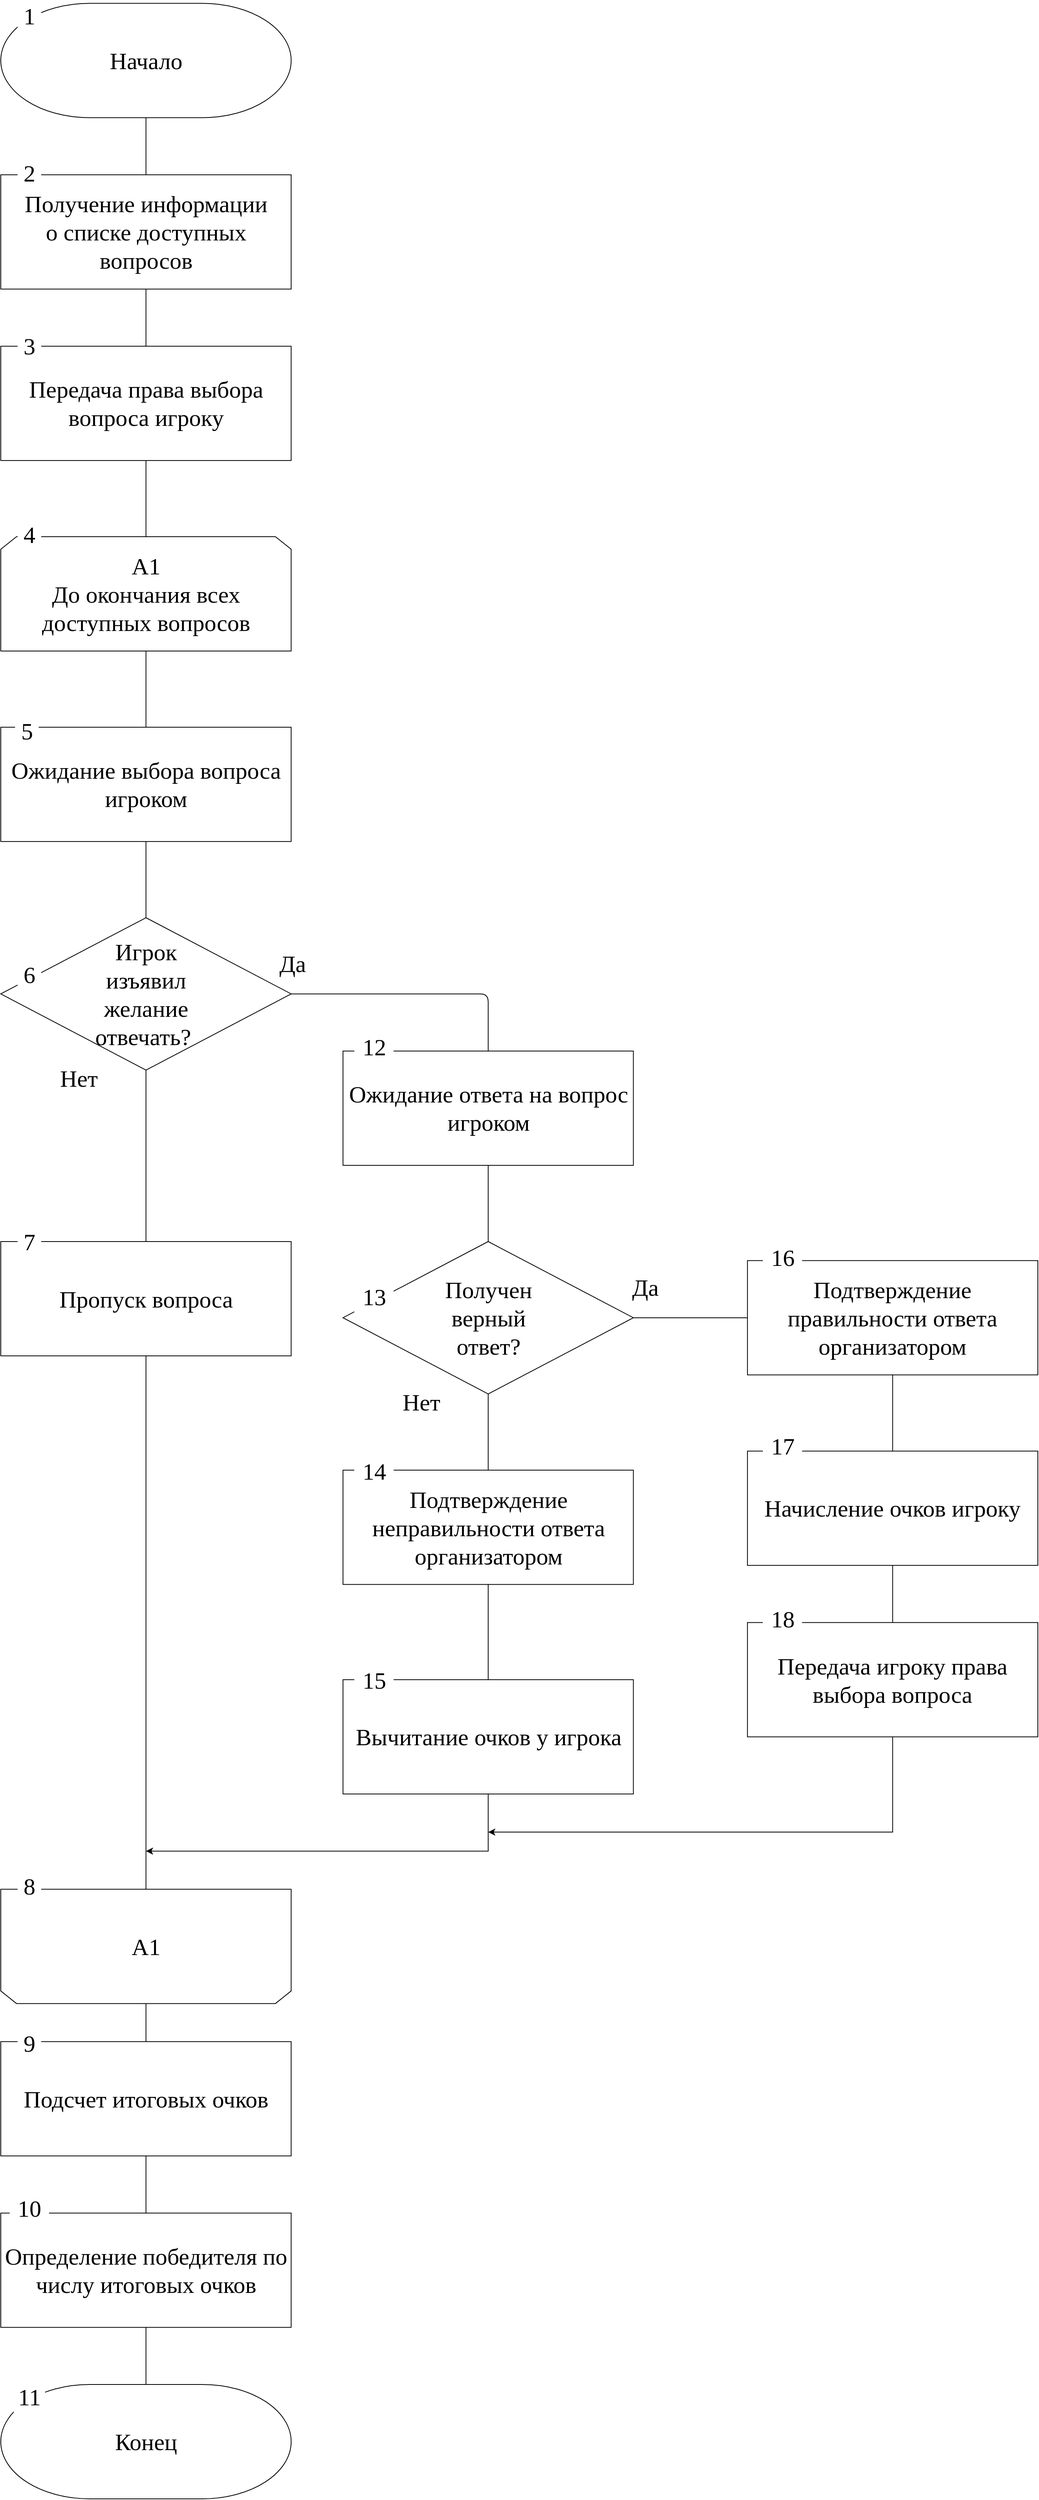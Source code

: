 <mxfile version="14.4.3" type="device"><diagram id="gBVzImfNDz74cVHBCHOD" name="Page-1"><mxGraphModel dx="2715" dy="2015" grid="1" gridSize="10" guides="1" tooltips="1" connect="1" arrows="1" fold="1" page="1" pageScale="1" pageWidth="2339" pageHeight="3300" math="0" shadow="0"><root><mxCell id="0"/><mxCell id="1" parent="0"/><mxCell id="wkiHpOZ1ZCbrlc2kg0uj-3" value="Получение информации&lt;br style=&quot;font-size: 30px;&quot;&gt;о списке доступных вопросов" style="rounded=0;whiteSpace=wrap;html=1;fontFamily=Times New Roman;fontSize=30;" parent="1" vertex="1"><mxGeometry x="320" y="252.424" width="369.6" height="145.455" as="geometry"/></mxCell><mxCell id="wkiHpOZ1ZCbrlc2kg0uj-20" style="edgeStyle=orthogonalEdgeStyle;rounded=1;orthogonalLoop=1;jettySize=auto;html=1;entryX=0.5;entryY=0;entryDx=0;entryDy=0;endArrow=none;fontFamily=Times New Roman;fontSize=30;" parent="1" source="wkiHpOZ1ZCbrlc2kg0uj-5" target="wkiHpOZ1ZCbrlc2kg0uj-3" edge="1"><mxGeometry x="320" y="10" as="geometry"/></mxCell><mxCell id="wkiHpOZ1ZCbrlc2kg0uj-5" value="Начало" style="strokeWidth=1;html=1;shape=mxgraph.flowchart.terminator;whiteSpace=wrap;fontStyle=0;fontFamily=Times New Roman;fontSize=30;" parent="1" vertex="1"><mxGeometry x="320" y="34.242" width="369.6" height="145.455" as="geometry"/></mxCell><mxCell id="wkiHpOZ1ZCbrlc2kg0uj-6" value="А1&lt;br style=&quot;font-size: 30px;&quot;&gt;До окончания всех доступных вопросов" style="shape=loopLimit;whiteSpace=wrap;html=1;strokeWidth=1;fontFamily=Times New Roman;fontSize=30;" parent="1" vertex="1"><mxGeometry x="320" y="713.03" width="369.6" height="145.455" as="geometry"/></mxCell><mxCell id="wkiHpOZ1ZCbrlc2kg0uj-7" value="Конец" style="strokeWidth=1;html=1;shape=mxgraph.flowchart.terminator;whiteSpace=wrap;fontStyle=0;fontFamily=Times New Roman;fontSize=30;" parent="1" vertex="1"><mxGeometry x="320" y="3064.545" width="369.6" height="145.455" as="geometry"/></mxCell><mxCell id="wkiHpOZ1ZCbrlc2kg0uj-8" value="Ожидание ответа на вопрос игроком" style="rounded=0;whiteSpace=wrap;html=1;fontFamily=Times New Roman;fontSize=30;" parent="1" vertex="1"><mxGeometry x="755.6" y="1367.576" width="369.6" height="145.455" as="geometry"/></mxCell><mxCell id="wkiHpOZ1ZCbrlc2kg0uj-10" value="Получен &lt;br style=&quot;font-size: 30px;&quot;&gt;верный &lt;br style=&quot;font-size: 30px;&quot;&gt;ответ?" style="rhombus;whiteSpace=wrap;html=1;strokeWidth=1;fontFamily=Times New Roman;fontSize=30;" parent="1" vertex="1"><mxGeometry x="755.6" y="1610" width="369.6" height="193.939" as="geometry"/></mxCell><mxCell id="wkiHpOZ1ZCbrlc2kg0uj-30" style="edgeStyle=orthogonalEdgeStyle;rounded=1;orthogonalLoop=1;jettySize=auto;html=1;entryX=0.5;entryY=0;entryDx=0;entryDy=0;endArrow=none;fontFamily=Times New Roman;fontSize=30;" parent="1" source="wkiHpOZ1ZCbrlc2kg0uj-8" target="wkiHpOZ1ZCbrlc2kg0uj-10" edge="1"><mxGeometry x="320" y="10" as="geometry"/></mxCell><mxCell id="wkiHpOZ1ZCbrlc2kg0uj-11" value="Ожидание выбора вопроса игроком" style="rounded=0;whiteSpace=wrap;html=1;fontFamily=Times New Roman;fontSize=30;" parent="1" vertex="1"><mxGeometry x="320" y="955.455" width="369.6" height="145.455" as="geometry"/></mxCell><mxCell id="wkiHpOZ1ZCbrlc2kg0uj-22" style="edgeStyle=orthogonalEdgeStyle;rounded=1;orthogonalLoop=1;jettySize=auto;html=1;entryX=0.5;entryY=0;entryDx=0;entryDy=0;endArrow=none;fontFamily=Times New Roman;fontSize=30;" parent="1" source="wkiHpOZ1ZCbrlc2kg0uj-6" target="wkiHpOZ1ZCbrlc2kg0uj-11" edge="1"><mxGeometry x="320" y="10" as="geometry"/></mxCell><mxCell id="wkiHpOZ1ZCbrlc2kg0uj-14" value="А1" style="shape=loopLimit;whiteSpace=wrap;html=1;strokeWidth=1;direction=west;fontFamily=Times New Roman;fontSize=30;" parent="1" vertex="1"><mxGeometry x="320" y="2434.242" width="369.6" height="145.455" as="geometry"/></mxCell><mxCell id="wkiHpOZ1ZCbrlc2kg0uj-43" style="edgeStyle=orthogonalEdgeStyle;rounded=1;orthogonalLoop=1;jettySize=auto;html=1;entryX=0.5;entryY=0;entryDx=0;entryDy=0;entryPerimeter=0;endArrow=none;fontFamily=Times New Roman;fontSize=30;" parent="1" source="wkiHpOZ1ZCbrlc2kg0uj-18" target="wkiHpOZ1ZCbrlc2kg0uj-7" edge="1"><mxGeometry x="320" y="10" as="geometry"/></mxCell><mxCell id="wkiHpOZ1ZCbrlc2kg0uj-18" value="Определение победителя по числу итоговых очков" style="rounded=0;whiteSpace=wrap;html=1;fontFamily=Times New Roman;fontSize=30;" parent="1" vertex="1"><mxGeometry x="320" y="2846.364" width="369.6" height="145.455" as="geometry"/></mxCell><mxCell id="wkiHpOZ1ZCbrlc2kg0uj-19" value="Подтверждение неправильности ответа организатором" style="rounded=0;whiteSpace=wrap;html=1;fontFamily=Times New Roman;fontSize=30;" parent="1" vertex="1"><mxGeometry x="755.6" y="1900.909" width="369.6" height="145.455" as="geometry"/></mxCell><mxCell id="wkiHpOZ1ZCbrlc2kg0uj-27" style="edgeStyle=orthogonalEdgeStyle;rounded=1;orthogonalLoop=1;jettySize=auto;html=1;endArrow=none;fontFamily=Times New Roman;fontSize=30;" parent="1" source="wkiHpOZ1ZCbrlc2kg0uj-10" target="wkiHpOZ1ZCbrlc2kg0uj-19" edge="1"><mxGeometry x="320" y="10" as="geometry"/></mxCell><mxCell id="wkiHpOZ1ZCbrlc2kg0uj-47" value="Да" style="text;html=1;align=center;verticalAlign=middle;resizable=0;points=[];autosize=1;fontFamily=Times New Roman;fontSize=30;" parent="1" vertex="1"><mxGeometry x="1115.2" y="1648.485" width="50" height="40" as="geometry"/></mxCell><mxCell id="wkiHpOZ1ZCbrlc2kg0uj-48" value="Нет" style="text;html=1;align=center;verticalAlign=middle;resizable=0;points=[];autosize=1;fontFamily=Times New Roman;fontSize=30;" parent="1" vertex="1"><mxGeometry x="824.8" y="1793.939" width="60" height="40" as="geometry"/></mxCell><mxCell id="wkiHpOZ1ZCbrlc2kg0uj-53" value="1" style="text;html=1;align=center;verticalAlign=middle;resizable=0;points=[];autosize=1;fillColor=#ffffff;fontFamily=Times New Roman;fontSize=30;" parent="1" vertex="1"><mxGeometry x="341.4" y="30" width="30" height="40" as="geometry"/></mxCell><mxCell id="wkiHpOZ1ZCbrlc2kg0uj-54" value="2" style="text;html=1;align=center;verticalAlign=middle;resizable=0;points=[];autosize=1;fillColor=#ffffff;fontFamily=Times New Roman;fontSize=30;" parent="1" vertex="1"><mxGeometry x="341.4" y="230.002" width="30" height="40" as="geometry"/></mxCell><mxCell id="wkiHpOZ1ZCbrlc2kg0uj-56" value="4" style="text;html=1;align=center;verticalAlign=middle;resizable=0;points=[];autosize=1;fillColor=#ffffff;fontFamily=Times New Roman;fontSize=30;" parent="1" vertex="1"><mxGeometry x="341.4" y="689.998" width="30" height="40" as="geometry"/></mxCell><mxCell id="wkiHpOZ1ZCbrlc2kg0uj-57" value="5" style="text;html=1;align=center;verticalAlign=middle;resizable=0;points=[];autosize=1;fillColor=#ffffff;fontFamily=Times New Roman;fontSize=30;" parent="1" vertex="1"><mxGeometry x="338.2" y="940.002" width="30" height="40" as="geometry"/></mxCell><mxCell id="wkiHpOZ1ZCbrlc2kg0uj-58" value="12" style="text;html=1;align=center;verticalAlign=middle;resizable=0;points=[];autosize=1;fillColor=#ffffff;fontFamily=Times New Roman;fontSize=30;" parent="1" vertex="1"><mxGeometry x="770" y="1341.813" width="50" height="40" as="geometry"/></mxCell><mxCell id="wkiHpOZ1ZCbrlc2kg0uj-59" value="13" style="text;html=1;align=center;verticalAlign=middle;resizable=0;points=[];autosize=1;fillColor=#ffffff;fontFamily=Times New Roman;fontSize=30;" parent="1" vertex="1"><mxGeometry x="770" y="1660.005" width="50" height="40" as="geometry"/></mxCell><mxCell id="wkiHpOZ1ZCbrlc2kg0uj-62" value="10" style="text;html=1;align=center;verticalAlign=middle;resizable=0;points=[];autosize=1;fillColor=#ffffff;fontFamily=Times New Roman;fontSize=30;" parent="1" vertex="1"><mxGeometry x="331.4" y="2820.001" width="50" height="40" as="geometry"/></mxCell><mxCell id="wkiHpOZ1ZCbrlc2kg0uj-63" value="11" style="text;html=1;align=center;verticalAlign=middle;resizable=0;points=[];autosize=1;fillColor=#ffffff;fontFamily=Times New Roman;fontSize=30;" parent="1" vertex="1"><mxGeometry x="336.4" y="3060.003" width="40" height="40" as="geometry"/></mxCell><mxCell id="wkiHpOZ1ZCbrlc2kg0uj-97" style="edgeStyle=orthogonalEdgeStyle;rounded=1;orthogonalLoop=1;jettySize=auto;html=1;entryX=0.5;entryY=0;entryDx=0;entryDy=0;endArrow=none;fontFamily=Times New Roman;fontSize=30;" parent="1" source="wkiHpOZ1ZCbrlc2kg0uj-73" target="wkiHpOZ1ZCbrlc2kg0uj-6" edge="1"><mxGeometry x="320" y="10" as="geometry"/></mxCell><mxCell id="wkiHpOZ1ZCbrlc2kg0uj-73" value="Передача права выбора вопроса игроку" style="rounded=0;whiteSpace=wrap;html=1;fontFamily=Times New Roman;fontSize=30;" parent="1" vertex="1"><mxGeometry x="320" y="470.606" width="369.6" height="145.455" as="geometry"/></mxCell><mxCell id="wkiHpOZ1ZCbrlc2kg0uj-96" style="edgeStyle=orthogonalEdgeStyle;rounded=1;orthogonalLoop=1;jettySize=auto;html=1;entryX=0.5;entryY=0;entryDx=0;entryDy=0;endArrow=none;fontFamily=Times New Roman;fontSize=30;" parent="1" source="wkiHpOZ1ZCbrlc2kg0uj-3" target="wkiHpOZ1ZCbrlc2kg0uj-73" edge="1"><mxGeometry x="320" y="10" as="geometry"/></mxCell><mxCell id="wkiHpOZ1ZCbrlc2kg0uj-75" value="Подтверждение правильности ответа организатором" style="rounded=0;whiteSpace=wrap;html=1;fontFamily=Times New Roman;fontSize=30;" parent="1" vertex="1"><mxGeometry x="1270.4" y="1634.242" width="369.6" height="145.455" as="geometry"/></mxCell><mxCell id="wkiHpOZ1ZCbrlc2kg0uj-76" style="edgeStyle=orthogonalEdgeStyle;rounded=1;orthogonalLoop=1;jettySize=auto;html=1;entryX=0;entryY=0.5;entryDx=0;entryDy=0;endArrow=none;fontFamily=Times New Roman;fontSize=30;" parent="1" source="wkiHpOZ1ZCbrlc2kg0uj-10" target="wkiHpOZ1ZCbrlc2kg0uj-75" edge="1"><mxGeometry x="320" y="10" as="geometry"/></mxCell><mxCell id="wkiHpOZ1ZCbrlc2kg0uj-77" value="Начисление очков игроку" style="rounded=0;whiteSpace=wrap;html=1;fontFamily=Times New Roman;fontSize=30;" parent="1" vertex="1"><mxGeometry x="1270.4" y="1876.667" width="369.6" height="145.455" as="geometry"/></mxCell><mxCell id="wkiHpOZ1ZCbrlc2kg0uj-79" style="edgeStyle=orthogonalEdgeStyle;rounded=1;orthogonalLoop=1;jettySize=auto;html=1;entryX=0.5;entryY=0;entryDx=0;entryDy=0;endArrow=none;fontFamily=Times New Roman;fontSize=30;" parent="1" source="wkiHpOZ1ZCbrlc2kg0uj-75" target="wkiHpOZ1ZCbrlc2kg0uj-77" edge="1"><mxGeometry x="320" y="10" as="geometry"/></mxCell><mxCell id="wkiHpOZ1ZCbrlc2kg0uj-100" style="edgeStyle=orthogonalEdgeStyle;rounded=0;orthogonalLoop=1;jettySize=auto;html=1;fontFamily=Times New Roman;fontSize=30;" parent="1" source="wkiHpOZ1ZCbrlc2kg0uj-78" edge="1"><mxGeometry x="320" y="10" as="geometry"><mxPoint x="504.8" y="2385.758" as="targetPoint"/><Array as="points"><mxPoint x="940.4" y="2385.758"/><mxPoint x="504.8" y="2385.758"/></Array></mxGeometry></mxCell><mxCell id="wkiHpOZ1ZCbrlc2kg0uj-78" value="Вычитание очков у игрока" style="rounded=0;whiteSpace=wrap;html=1;fontFamily=Times New Roman;fontSize=30;" parent="1" vertex="1"><mxGeometry x="755.6" y="2167.576" width="369.6" height="145.455" as="geometry"/></mxCell><mxCell id="wkiHpOZ1ZCbrlc2kg0uj-80" style="edgeStyle=orthogonalEdgeStyle;rounded=1;orthogonalLoop=1;jettySize=auto;html=1;entryX=0.5;entryY=0;entryDx=0;entryDy=0;endArrow=none;fontFamily=Times New Roman;fontSize=30;" parent="1" source="wkiHpOZ1ZCbrlc2kg0uj-19" target="wkiHpOZ1ZCbrlc2kg0uj-78" edge="1"><mxGeometry x="320" y="10" as="geometry"/></mxCell><mxCell id="wkiHpOZ1ZCbrlc2kg0uj-83" value="14" style="text;html=1;align=center;verticalAlign=middle;resizable=0;points=[];autosize=1;fillColor=#ffffff;fontFamily=Times New Roman;fontSize=30;" parent="1" vertex="1"><mxGeometry x="770" y="1882.427" width="50" height="40" as="geometry"/></mxCell><mxCell id="wkiHpOZ1ZCbrlc2kg0uj-84" value="15" style="text;html=1;align=center;verticalAlign=middle;resizable=0;points=[];autosize=1;fillColor=#ffffff;fontFamily=Times New Roman;fontSize=30;" parent="1" vertex="1"><mxGeometry x="770" y="2147.573" width="50" height="40" as="geometry"/></mxCell><mxCell id="wkiHpOZ1ZCbrlc2kg0uj-85" value="8" style="text;html=1;align=center;verticalAlign=middle;resizable=0;points=[];autosize=1;fillColor=#ffffff;fontFamily=Times New Roman;fontSize=30;" parent="1" vertex="1"><mxGeometry x="341.4" y="2410" width="30" height="40" as="geometry"/></mxCell><mxCell id="wkiHpOZ1ZCbrlc2kg0uj-86" value="17" style="text;html=1;align=center;verticalAlign=middle;resizable=0;points=[];autosize=1;fillColor=#ffffff;fontFamily=Times New Roman;fontSize=30;" parent="1" vertex="1"><mxGeometry x="1290" y="1850.004" width="50" height="40" as="geometry"/></mxCell><mxCell id="wkiHpOZ1ZCbrlc2kg0uj-89" style="edgeStyle=orthogonalEdgeStyle;rounded=1;orthogonalLoop=1;jettySize=auto;html=1;entryX=0.5;entryY=0;entryDx=0;entryDy=0;endArrow=none;fontFamily=Times New Roman;fontSize=30;" parent="1" source="wkiHpOZ1ZCbrlc2kg0uj-87" target="wkiHpOZ1ZCbrlc2kg0uj-8" edge="1"><mxGeometry x="320" y="10" as="geometry"/></mxCell><mxCell id="wkiHpOZ1ZCbrlc2kg0uj-87" value="Игрок &lt;br style=&quot;font-size: 30px;&quot;&gt;изъявил &lt;br style=&quot;font-size: 30px;&quot;&gt;желание &lt;br style=&quot;font-size: 30px;&quot;&gt;отвечать?&amp;nbsp;" style="rhombus;whiteSpace=wrap;html=1;strokeWidth=1;fontFamily=Times New Roman;fontSize=30;" parent="1" vertex="1"><mxGeometry x="320" y="1197.879" width="369.6" height="193.939" as="geometry"/></mxCell><mxCell id="wkiHpOZ1ZCbrlc2kg0uj-92" style="edgeStyle=orthogonalEdgeStyle;rounded=1;orthogonalLoop=1;jettySize=auto;html=1;entryX=0.5;entryY=0;entryDx=0;entryDy=0;endArrow=none;fontFamily=Times New Roman;fontSize=30;" parent="1" source="wkiHpOZ1ZCbrlc2kg0uj-11" target="wkiHpOZ1ZCbrlc2kg0uj-87" edge="1"><mxGeometry x="320" y="10" as="geometry"/></mxCell><mxCell id="wkiHpOZ1ZCbrlc2kg0uj-93" value="6" style="text;html=1;align=center;verticalAlign=middle;resizable=0;points=[];autosize=1;fillColor=#ffffff;fontFamily=Times New Roman;fontSize=30;" parent="1" vertex="1"><mxGeometry x="341.4" y="1250.004" width="30" height="40" as="geometry"/></mxCell><mxCell id="wkiHpOZ1ZCbrlc2kg0uj-94" value="Да" style="text;html=1;align=center;verticalAlign=middle;resizable=0;points=[];autosize=1;fontFamily=Times New Roman;fontSize=30;" parent="1" vertex="1"><mxGeometry x="666.4" y="1236.364" width="50" height="40" as="geometry"/></mxCell><mxCell id="wkiHpOZ1ZCbrlc2kg0uj-95" value="Нет" style="text;html=1;align=center;verticalAlign=middle;resizable=0;points=[];autosize=1;fontFamily=Times New Roman;fontSize=30;" parent="1" vertex="1"><mxGeometry x="389.2" y="1381.818" width="60" height="40" as="geometry"/></mxCell><mxCell id="e6NdyNr_1KwioEV7GDQs-3" value="16" style="text;html=1;align=center;verticalAlign=middle;resizable=0;points=[];autosize=1;fillColor=#ffffff;fontFamily=Times New Roman;fontSize=30;" parent="1" vertex="1"><mxGeometry x="1290" y="1610" width="50" height="40" as="geometry"/></mxCell><mxCell id="e6NdyNr_1KwioEV7GDQs-4" value="3" style="text;html=1;align=center;verticalAlign=middle;resizable=0;points=[];autosize=1;fillColor=#ffffff;fontFamily=Times New Roman;fontSize=30;" parent="1" vertex="1"><mxGeometry x="341.4" y="450.004" width="30" height="40" as="geometry"/></mxCell><mxCell id="ixZ5aHZQwlVumnqz41Ud-3" style="edgeStyle=orthogonalEdgeStyle;rounded=1;orthogonalLoop=1;jettySize=auto;html=1;endArrow=none;fontFamily=Times New Roman;fontSize=30;" parent="1" source="ixZ5aHZQwlVumnqz41Ud-1" target="wkiHpOZ1ZCbrlc2kg0uj-14" edge="1"><mxGeometry x="320" y="10" as="geometry"/></mxCell><mxCell id="ixZ5aHZQwlVumnqz41Ud-1" value="Пропуск вопроса" style="rounded=0;whiteSpace=wrap;html=1;fontFamily=Times New Roman;fontSize=30;" parent="1" vertex="1"><mxGeometry x="320" y="1610" width="369.6" height="145.455" as="geometry"/></mxCell><mxCell id="ixZ5aHZQwlVumnqz41Ud-2" style="edgeStyle=orthogonalEdgeStyle;rounded=1;orthogonalLoop=1;jettySize=auto;html=1;entryX=0.5;entryY=0;entryDx=0;entryDy=0;endArrow=none;exitX=0.5;exitY=1;exitDx=0;exitDy=0;fontFamily=Times New Roman;fontSize=30;" parent="1" source="wkiHpOZ1ZCbrlc2kg0uj-87" target="ixZ5aHZQwlVumnqz41Ud-1" edge="1"><mxGeometry x="320" y="10" as="geometry"><mxPoint x="531.2" y="1125.152" as="sourcePoint"/><mxPoint x="531.2" y="1222.121" as="targetPoint"/><Array as="points"/></mxGeometry></mxCell><mxCell id="ixZ5aHZQwlVumnqz41Ud-4" value="Подсчет итоговых очков" style="rounded=0;whiteSpace=wrap;html=1;fontFamily=Times New Roman;fontSize=30;" parent="1" vertex="1"><mxGeometry x="320" y="2628.182" width="369.6" height="145.455" as="geometry"/></mxCell><mxCell id="ixZ5aHZQwlVumnqz41Ud-10" style="edgeStyle=orthogonalEdgeStyle;rounded=0;orthogonalLoop=1;jettySize=auto;html=1;fontFamily=Times New Roman;fontSize=30;" parent="1" source="ixZ5aHZQwlVumnqz41Ud-5" edge="1"><mxGeometry x="320" y="10" as="geometry"><mxPoint x="940.4" y="2361.515" as="targetPoint"/><Array as="points"><mxPoint x="1455.2" y="2361.515"/></Array></mxGeometry></mxCell><mxCell id="ixZ5aHZQwlVumnqz41Ud-5" value="Передача игроку права выбора вопроса" style="rounded=0;whiteSpace=wrap;html=1;fontFamily=Times New Roman;fontSize=30;" parent="1" vertex="1"><mxGeometry x="1270.4" y="2094.848" width="369.6" height="145.455" as="geometry"/></mxCell><mxCell id="ixZ5aHZQwlVumnqz41Ud-6" value="7" style="text;html=1;align=center;verticalAlign=middle;resizable=0;points=[];autosize=1;fillColor=#ffffff;fontFamily=Times New Roman;fontSize=30;" parent="1" vertex="1"><mxGeometry x="341.4" y="1589.998" width="30" height="40" as="geometry"/></mxCell><mxCell id="ixZ5aHZQwlVumnqz41Ud-7" value="9" style="text;html=1;align=center;verticalAlign=middle;resizable=0;points=[];autosize=1;fillColor=#ffffff;fontFamily=Times New Roman;fontSize=30;" parent="1" vertex="1"><mxGeometry x="341.4" y="2609.999" width="30" height="40" as="geometry"/></mxCell><mxCell id="ixZ5aHZQwlVumnqz41Ud-8" style="edgeStyle=orthogonalEdgeStyle;rounded=1;orthogonalLoop=1;jettySize=auto;html=1;endArrow=none;exitX=0.5;exitY=0;exitDx=0;exitDy=0;fontFamily=Times New Roman;fontSize=30;" parent="1" source="wkiHpOZ1ZCbrlc2kg0uj-14" target="ixZ5aHZQwlVumnqz41Ud-4" edge="1"><mxGeometry x="320" y="10" as="geometry"><mxPoint x="531.2" y="1779.697" as="sourcePoint"/><mxPoint x="531.2" y="2458.485" as="targetPoint"/></mxGeometry></mxCell><mxCell id="ixZ5aHZQwlVumnqz41Ud-9" style="edgeStyle=orthogonalEdgeStyle;rounded=1;orthogonalLoop=1;jettySize=auto;html=1;endArrow=none;exitX=0.5;exitY=1;exitDx=0;exitDy=0;entryX=0.5;entryY=0;entryDx=0;entryDy=0;fontFamily=Times New Roman;fontSize=30;" parent="1" source="ixZ5aHZQwlVumnqz41Ud-4" target="wkiHpOZ1ZCbrlc2kg0uj-18" edge="1"><mxGeometry x="320" y="10" as="geometry"><mxPoint x="557.6" y="1803.939" as="sourcePoint"/><mxPoint x="557.6" y="2482.727" as="targetPoint"/></mxGeometry></mxCell><mxCell id="ixZ5aHZQwlVumnqz41Ud-11" value="18" style="text;html=1;align=center;verticalAlign=middle;resizable=0;points=[];autosize=1;fillColor=#ffffff;fontFamily=Times New Roman;fontSize=30;" parent="1" vertex="1"><mxGeometry x="1290" y="2069.996" width="50" height="40" as="geometry"/></mxCell><mxCell id="NOYKQYESZbblJMEO5Y_B-2" style="edgeStyle=orthogonalEdgeStyle;rounded=1;orthogonalLoop=1;jettySize=auto;html=1;entryX=0.5;entryY=0;entryDx=0;entryDy=0;endArrow=none;fontFamily=Times New Roman;fontSize=30;exitX=0.5;exitY=1;exitDx=0;exitDy=0;" parent="1" source="wkiHpOZ1ZCbrlc2kg0uj-77" target="ixZ5aHZQwlVumnqz41Ud-5" edge="1"><mxGeometry x="330" y="20" as="geometry"><mxPoint x="1465.143" y="1789.697" as="sourcePoint"/><mxPoint x="1465.2" y="1886.667" as="targetPoint"/></mxGeometry></mxCell></root></mxGraphModel></diagram></mxfile>